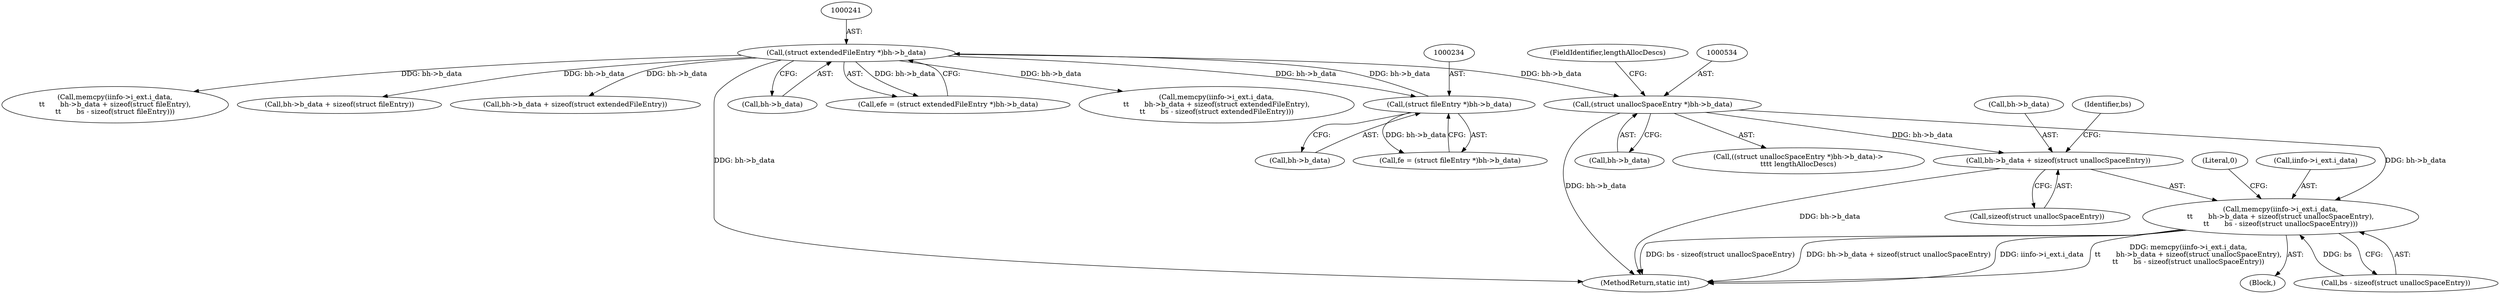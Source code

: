 digraph "0_linux_23b133bdc452aa441fcb9b82cbf6dd05cfd342d0@pointer" {
"1000533" [label="(Call,(struct unallocSpaceEntry *)bh->b_data)"];
"1000240" [label="(Call,(struct extendedFileEntry *)bh->b_data)"];
"1000233" [label="(Call,(struct fileEntry *)bh->b_data)"];
"1000550" [label="(Call,memcpy(iinfo->i_ext.i_data,\n\t\t       bh->b_data + sizeof(struct unallocSpaceEntry),\n\t\t       bs - sizeof(struct unallocSpaceEntry)))"];
"1000556" [label="(Call,bh->b_data + sizeof(struct unallocSpaceEntry))"];
"1000242" [label="(Call,bh->b_data)"];
"1000562" [label="(Call,bs - sizeof(struct unallocSpaceEntry))"];
"1000490" [label="(Call,memcpy(iinfo->i_ext.i_data,\n\t\t       bh->b_data + sizeof(struct fileEntry),\n\t\t       bs - sizeof(struct fileEntry)))"];
"1000496" [label="(Call,bh->b_data + sizeof(struct fileEntry))"];
"1000448" [label="(Call,bh->b_data + sizeof(struct extendedFileEntry))"];
"1000535" [label="(Call,bh->b_data)"];
"1000538" [label="(FieldIdentifier,lengthAllocDescs)"];
"1001231" [label="(MethodReturn,static int)"];
"1000557" [label="(Call,bh->b_data)"];
"1000240" [label="(Call,(struct extendedFileEntry *)bh->b_data)"];
"1000556" [label="(Call,bh->b_data + sizeof(struct unallocSpaceEntry))"];
"1000567" [label="(Literal,0)"];
"1000560" [label="(Call,sizeof(struct unallocSpaceEntry))"];
"1000532" [label="(Call,((struct unallocSpaceEntry *)bh->b_data)->\n\t\t\t\t lengthAllocDescs)"];
"1000235" [label="(Call,bh->b_data)"];
"1000563" [label="(Identifier,bs)"];
"1000233" [label="(Call,(struct fileEntry *)bh->b_data)"];
"1000551" [label="(Call,iinfo->i_ext.i_data)"];
"1000238" [label="(Call,efe = (struct extendedFileEntry *)bh->b_data)"];
"1000533" [label="(Call,(struct unallocSpaceEntry *)bh->b_data)"];
"1000550" [label="(Call,memcpy(iinfo->i_ext.i_data,\n\t\t       bh->b_data + sizeof(struct unallocSpaceEntry),\n\t\t       bs - sizeof(struct unallocSpaceEntry)))"];
"1000516" [label="(Block,)"];
"1000231" [label="(Call,fe = (struct fileEntry *)bh->b_data)"];
"1000442" [label="(Call,memcpy(iinfo->i_ext.i_data,\n\t\t       bh->b_data + sizeof(struct extendedFileEntry),\n\t\t       bs - sizeof(struct extendedFileEntry)))"];
"1000533" -> "1000532"  [label="AST: "];
"1000533" -> "1000535"  [label="CFG: "];
"1000534" -> "1000533"  [label="AST: "];
"1000535" -> "1000533"  [label="AST: "];
"1000538" -> "1000533"  [label="CFG: "];
"1000533" -> "1001231"  [label="DDG: bh->b_data"];
"1000240" -> "1000533"  [label="DDG: bh->b_data"];
"1000533" -> "1000550"  [label="DDG: bh->b_data"];
"1000533" -> "1000556"  [label="DDG: bh->b_data"];
"1000240" -> "1000238"  [label="AST: "];
"1000240" -> "1000242"  [label="CFG: "];
"1000241" -> "1000240"  [label="AST: "];
"1000242" -> "1000240"  [label="AST: "];
"1000238" -> "1000240"  [label="CFG: "];
"1000240" -> "1001231"  [label="DDG: bh->b_data"];
"1000240" -> "1000233"  [label="DDG: bh->b_data"];
"1000240" -> "1000238"  [label="DDG: bh->b_data"];
"1000233" -> "1000240"  [label="DDG: bh->b_data"];
"1000240" -> "1000442"  [label="DDG: bh->b_data"];
"1000240" -> "1000448"  [label="DDG: bh->b_data"];
"1000240" -> "1000490"  [label="DDG: bh->b_data"];
"1000240" -> "1000496"  [label="DDG: bh->b_data"];
"1000233" -> "1000231"  [label="AST: "];
"1000233" -> "1000235"  [label="CFG: "];
"1000234" -> "1000233"  [label="AST: "];
"1000235" -> "1000233"  [label="AST: "];
"1000231" -> "1000233"  [label="CFG: "];
"1000233" -> "1000231"  [label="DDG: bh->b_data"];
"1000550" -> "1000516"  [label="AST: "];
"1000550" -> "1000562"  [label="CFG: "];
"1000551" -> "1000550"  [label="AST: "];
"1000556" -> "1000550"  [label="AST: "];
"1000562" -> "1000550"  [label="AST: "];
"1000567" -> "1000550"  [label="CFG: "];
"1000550" -> "1001231"  [label="DDG: memcpy(iinfo->i_ext.i_data,\n\t\t       bh->b_data + sizeof(struct unallocSpaceEntry),\n\t\t       bs - sizeof(struct unallocSpaceEntry))"];
"1000550" -> "1001231"  [label="DDG: bs - sizeof(struct unallocSpaceEntry)"];
"1000550" -> "1001231"  [label="DDG: bh->b_data + sizeof(struct unallocSpaceEntry)"];
"1000550" -> "1001231"  [label="DDG: iinfo->i_ext.i_data"];
"1000562" -> "1000550"  [label="DDG: bs"];
"1000556" -> "1000560"  [label="CFG: "];
"1000557" -> "1000556"  [label="AST: "];
"1000560" -> "1000556"  [label="AST: "];
"1000563" -> "1000556"  [label="CFG: "];
"1000556" -> "1001231"  [label="DDG: bh->b_data"];
}
